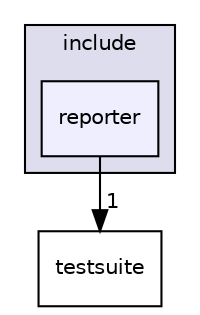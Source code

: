 digraph "include/reporter" {
  compound=true
  node [ fontsize="10", fontname="Helvetica"];
  edge [ labelfontsize="10", labelfontname="Helvetica"];
  subgraph clusterdir_d44c64559bbebec7f509842c48db8b23 {
    graph [ bgcolor="#ddddee", pencolor="black", label="include" fontname="Helvetica", fontsize="10", URL="dir_d44c64559bbebec7f509842c48db8b23.html"]
  dir_db0303102cf1c70543594b5266bbab40 [shape=box, label="reporter", style="filled", fillcolor="#eeeeff", pencolor="black", URL="dir_db0303102cf1c70543594b5266bbab40.html"];
  }
  dir_3782d908a58ca0611ab4905d54304ad3 [shape=box label="testsuite" URL="dir_3782d908a58ca0611ab4905d54304ad3.html"];
  dir_db0303102cf1c70543594b5266bbab40->dir_3782d908a58ca0611ab4905d54304ad3 [headlabel="1", labeldistance=1.5 headhref="dir_000002_000003.html"];
}
